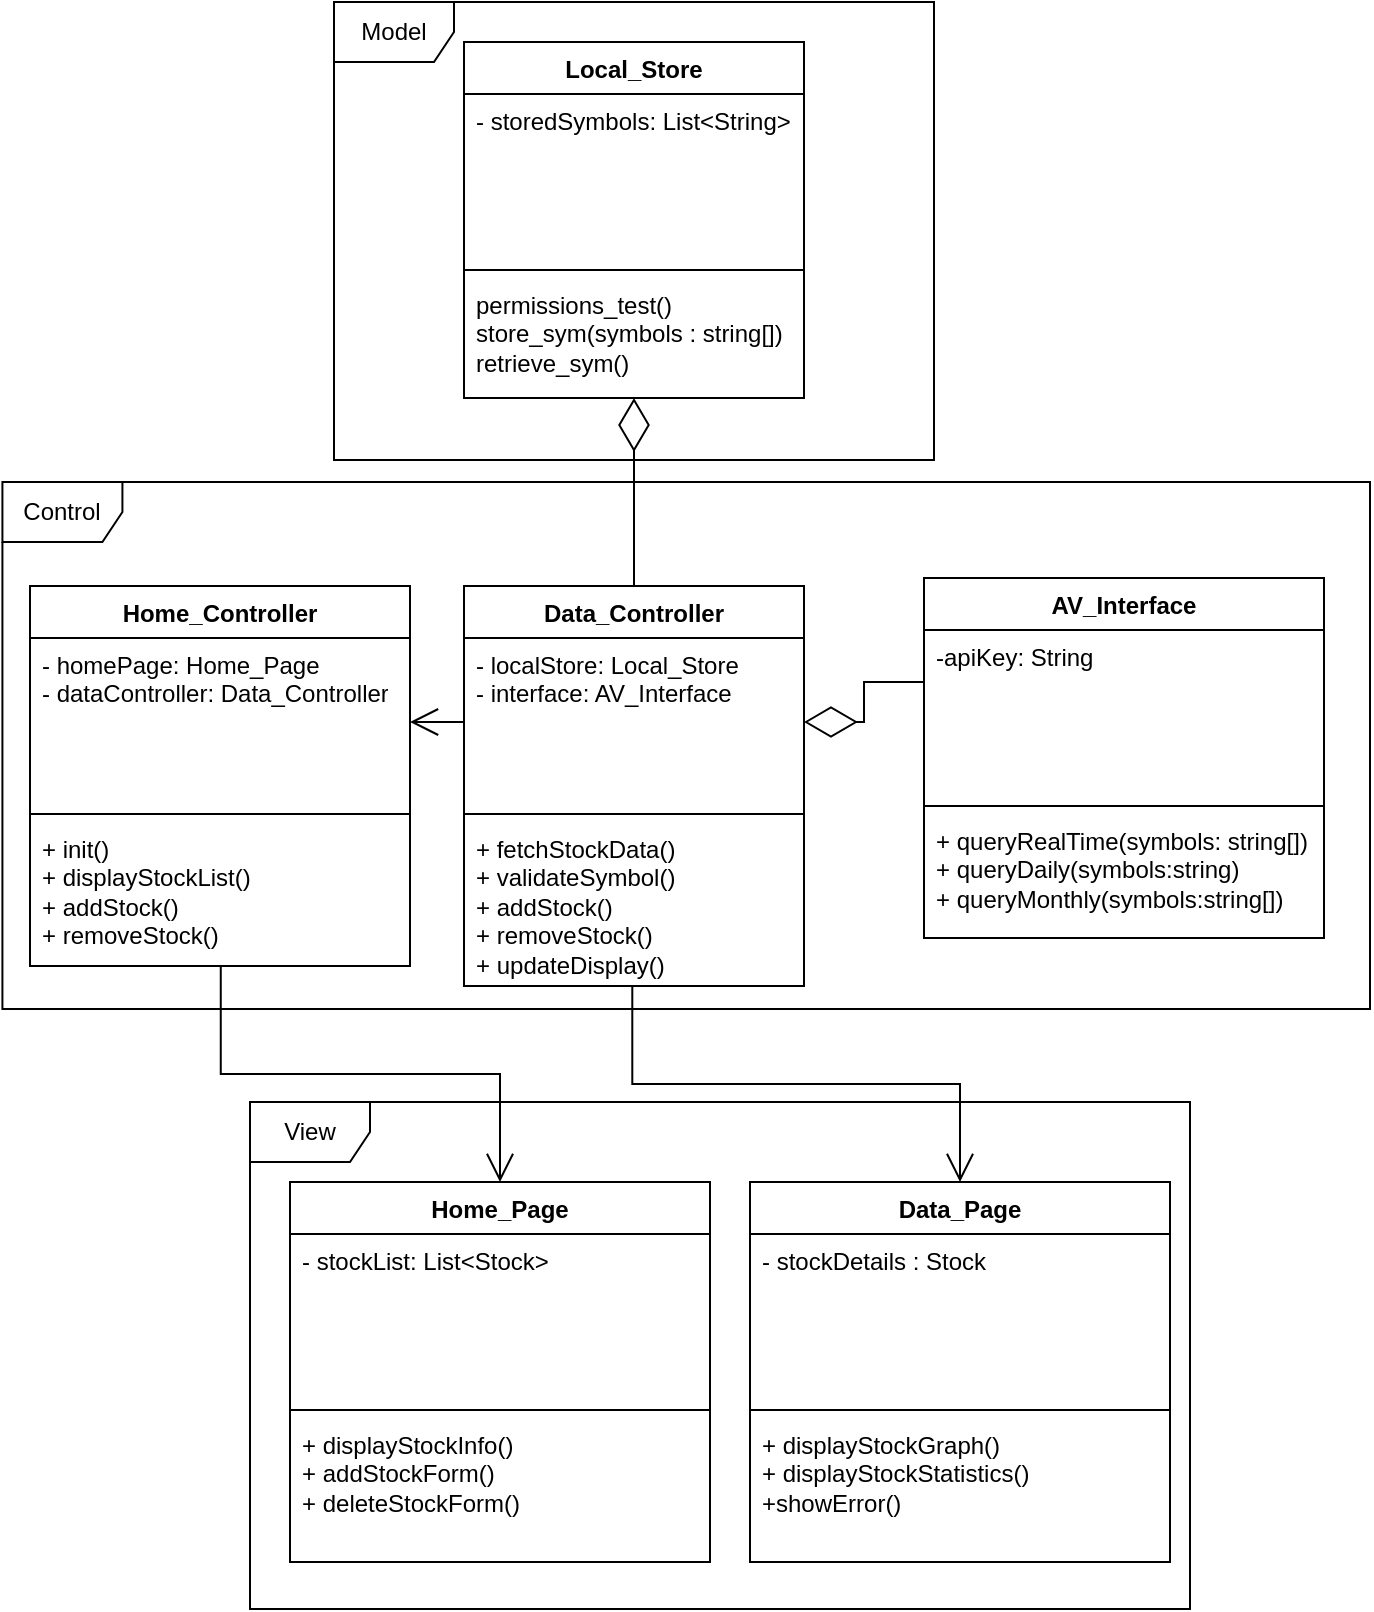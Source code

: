 <mxfile version="24.8.6">
  <diagram name="Page-1" id="gdHff9vPdP-gqgaTmluo">
    <mxGraphModel dx="1628" dy="988" grid="1" gridSize="10" guides="1" tooltips="1" connect="1" arrows="1" fold="1" page="1" pageScale="1" pageWidth="850" pageHeight="1100" math="0" shadow="0">
      <root>
        <mxCell id="0" />
        <mxCell id="1" parent="0" />
        <mxCell id="GlIA1xJzYTSHRqPbz7Dy-1" value="Local_Store" style="swimlane;fontStyle=1;align=center;verticalAlign=top;childLayout=stackLayout;horizontal=1;startSize=26;horizontalStack=0;resizeParent=1;resizeParentMax=0;resizeLast=0;collapsible=1;marginBottom=0;whiteSpace=wrap;html=1;" vertex="1" parent="1">
          <mxGeometry x="227" y="730" width="170" height="178" as="geometry" />
        </mxCell>
        <mxCell id="GlIA1xJzYTSHRqPbz7Dy-2" value="- storedSymbols: List&amp;lt;String&amp;gt;" style="text;strokeColor=none;fillColor=none;align=left;verticalAlign=top;spacingLeft=4;spacingRight=4;overflow=hidden;rotatable=0;points=[[0,0.5],[1,0.5]];portConstraint=eastwest;whiteSpace=wrap;html=1;" vertex="1" parent="GlIA1xJzYTSHRqPbz7Dy-1">
          <mxGeometry y="26" width="170" height="84" as="geometry" />
        </mxCell>
        <mxCell id="GlIA1xJzYTSHRqPbz7Dy-3" value="" style="line;strokeWidth=1;fillColor=none;align=left;verticalAlign=middle;spacingTop=-1;spacingLeft=3;spacingRight=3;rotatable=0;labelPosition=right;points=[];portConstraint=eastwest;strokeColor=inherit;" vertex="1" parent="GlIA1xJzYTSHRqPbz7Dy-1">
          <mxGeometry y="110" width="170" height="8" as="geometry" />
        </mxCell>
        <mxCell id="GlIA1xJzYTSHRqPbz7Dy-4" value="&lt;div&gt;permissions_test()&lt;/div&gt;&lt;div&gt;store_sym(symbols : string[])&lt;/div&gt;&lt;div&gt;retrieve_sym()&lt;br&gt;&lt;/div&gt;" style="text;strokeColor=none;fillColor=none;align=left;verticalAlign=top;spacingLeft=4;spacingRight=4;overflow=hidden;rotatable=0;points=[[0,0.5],[1,0.5]];portConstraint=eastwest;whiteSpace=wrap;html=1;" vertex="1" parent="GlIA1xJzYTSHRqPbz7Dy-1">
          <mxGeometry y="118" width="170" height="60" as="geometry" />
        </mxCell>
        <mxCell id="GlIA1xJzYTSHRqPbz7Dy-9" value="&lt;div&gt;Home_Page&lt;/div&gt;" style="swimlane;fontStyle=1;align=center;verticalAlign=top;childLayout=stackLayout;horizontal=1;startSize=26;horizontalStack=0;resizeParent=1;resizeParentMax=0;resizeLast=0;collapsible=1;marginBottom=0;whiteSpace=wrap;html=1;" vertex="1" parent="1">
          <mxGeometry x="140" y="1300" width="210" height="190" as="geometry" />
        </mxCell>
        <mxCell id="GlIA1xJzYTSHRqPbz7Dy-10" value="- stockList: List&amp;lt;Stock&amp;gt;" style="text;strokeColor=none;fillColor=none;align=left;verticalAlign=top;spacingLeft=4;spacingRight=4;overflow=hidden;rotatable=0;points=[[0,0.5],[1,0.5]];portConstraint=eastwest;whiteSpace=wrap;html=1;" vertex="1" parent="GlIA1xJzYTSHRqPbz7Dy-9">
          <mxGeometry y="26" width="210" height="84" as="geometry" />
        </mxCell>
        <mxCell id="GlIA1xJzYTSHRqPbz7Dy-11" value="" style="line;strokeWidth=1;fillColor=none;align=left;verticalAlign=middle;spacingTop=-1;spacingLeft=3;spacingRight=3;rotatable=0;labelPosition=right;points=[];portConstraint=eastwest;strokeColor=inherit;" vertex="1" parent="GlIA1xJzYTSHRqPbz7Dy-9">
          <mxGeometry y="110" width="210" height="8" as="geometry" />
        </mxCell>
        <mxCell id="GlIA1xJzYTSHRqPbz7Dy-12" value="&lt;div&gt;+ displayStockInfo()&lt;/div&gt;&lt;div&gt;+ addStockForm()&lt;/div&gt;&lt;div&gt;+ deleteStockForm()&lt;br&gt;&lt;/div&gt;" style="text;strokeColor=none;fillColor=none;align=left;verticalAlign=top;spacingLeft=4;spacingRight=4;overflow=hidden;rotatable=0;points=[[0,0.5],[1,0.5]];portConstraint=eastwest;whiteSpace=wrap;html=1;" vertex="1" parent="GlIA1xJzYTSHRqPbz7Dy-9">
          <mxGeometry y="118" width="210" height="72" as="geometry" />
        </mxCell>
        <mxCell id="GlIA1xJzYTSHRqPbz7Dy-13" value="Home_Controller" style="swimlane;fontStyle=1;align=center;verticalAlign=top;childLayout=stackLayout;horizontal=1;startSize=26;horizontalStack=0;resizeParent=1;resizeParentMax=0;resizeLast=0;collapsible=1;marginBottom=0;whiteSpace=wrap;html=1;" vertex="1" parent="1">
          <mxGeometry x="10" y="1002" width="190" height="190" as="geometry" />
        </mxCell>
        <mxCell id="GlIA1xJzYTSHRqPbz7Dy-14" value="&lt;div&gt;- homePage: Home_Page&lt;/div&gt;&lt;div&gt;- dataController: Data_Controller&lt;br&gt;&lt;/div&gt;" style="text;strokeColor=none;fillColor=none;align=left;verticalAlign=top;spacingLeft=4;spacingRight=4;overflow=hidden;rotatable=0;points=[[0,0.5],[1,0.5]];portConstraint=eastwest;whiteSpace=wrap;html=1;" vertex="1" parent="GlIA1xJzYTSHRqPbz7Dy-13">
          <mxGeometry y="26" width="190" height="84" as="geometry" />
        </mxCell>
        <mxCell id="GlIA1xJzYTSHRqPbz7Dy-15" value="" style="line;strokeWidth=1;fillColor=none;align=left;verticalAlign=middle;spacingTop=-1;spacingLeft=3;spacingRight=3;rotatable=0;labelPosition=right;points=[];portConstraint=eastwest;strokeColor=inherit;" vertex="1" parent="GlIA1xJzYTSHRqPbz7Dy-13">
          <mxGeometry y="110" width="190" height="8" as="geometry" />
        </mxCell>
        <mxCell id="GlIA1xJzYTSHRqPbz7Dy-16" value="&lt;div&gt;+ init()&lt;/div&gt;&lt;div&gt;+ displayStockList()&lt;/div&gt;&lt;div&gt;+ addStock()&lt;/div&gt;&lt;div&gt;+ removeStock()&lt;br&gt;&lt;/div&gt;" style="text;strokeColor=none;fillColor=none;align=left;verticalAlign=top;spacingLeft=4;spacingRight=4;overflow=hidden;rotatable=0;points=[[0,0.5],[1,0.5]];portConstraint=eastwest;whiteSpace=wrap;html=1;" vertex="1" parent="GlIA1xJzYTSHRqPbz7Dy-13">
          <mxGeometry y="118" width="190" height="72" as="geometry" />
        </mxCell>
        <mxCell id="GlIA1xJzYTSHRqPbz7Dy-21" value="Data_Controller" style="swimlane;fontStyle=1;align=center;verticalAlign=top;childLayout=stackLayout;horizontal=1;startSize=26;horizontalStack=0;resizeParent=1;resizeParentMax=0;resizeLast=0;collapsible=1;marginBottom=0;whiteSpace=wrap;html=1;" vertex="1" parent="1">
          <mxGeometry x="227" y="1002" width="170" height="200" as="geometry" />
        </mxCell>
        <mxCell id="GlIA1xJzYTSHRqPbz7Dy-22" value="- localStore: Local_Store&lt;div&gt;- interface: AV_Interface&lt;br&gt;&lt;/div&gt;" style="text;strokeColor=none;fillColor=none;align=left;verticalAlign=top;spacingLeft=4;spacingRight=4;overflow=hidden;rotatable=0;points=[[0,0.5],[1,0.5]];portConstraint=eastwest;whiteSpace=wrap;html=1;" vertex="1" parent="GlIA1xJzYTSHRqPbz7Dy-21">
          <mxGeometry y="26" width="170" height="84" as="geometry" />
        </mxCell>
        <mxCell id="GlIA1xJzYTSHRqPbz7Dy-23" value="" style="line;strokeWidth=1;fillColor=none;align=left;verticalAlign=middle;spacingTop=-1;spacingLeft=3;spacingRight=3;rotatable=0;labelPosition=right;points=[];portConstraint=eastwest;strokeColor=inherit;" vertex="1" parent="GlIA1xJzYTSHRqPbz7Dy-21">
          <mxGeometry y="110" width="170" height="8" as="geometry" />
        </mxCell>
        <mxCell id="GlIA1xJzYTSHRqPbz7Dy-24" value="&lt;div&gt;+ fetchStockData()&lt;/div&gt;&lt;div&gt;+ validateSymbol()&lt;/div&gt;&lt;div&gt;+ addStock()&lt;/div&gt;&lt;div&gt;+ removeStock()&lt;/div&gt;&lt;div&gt;+ updateDisplay()&lt;br&gt;&lt;/div&gt;" style="text;strokeColor=none;fillColor=none;align=left;verticalAlign=top;spacingLeft=4;spacingRight=4;overflow=hidden;rotatable=0;points=[[0,0.5],[1,0.5]];portConstraint=eastwest;whiteSpace=wrap;html=1;" vertex="1" parent="GlIA1xJzYTSHRqPbz7Dy-21">
          <mxGeometry y="118" width="170" height="82" as="geometry" />
        </mxCell>
        <mxCell id="GlIA1xJzYTSHRqPbz7Dy-25" value="AV_Interface" style="swimlane;fontStyle=1;align=center;verticalAlign=top;childLayout=stackLayout;horizontal=1;startSize=26;horizontalStack=0;resizeParent=1;resizeParentMax=0;resizeLast=0;collapsible=1;marginBottom=0;whiteSpace=wrap;html=1;" vertex="1" parent="1">
          <mxGeometry x="457" y="998" width="200" height="180" as="geometry" />
        </mxCell>
        <mxCell id="GlIA1xJzYTSHRqPbz7Dy-26" value="&lt;div&gt;-apiKey: String&lt;/div&gt;&lt;div&gt;&lt;br&gt;&lt;/div&gt;" style="text;strokeColor=none;fillColor=none;align=left;verticalAlign=top;spacingLeft=4;spacingRight=4;overflow=hidden;rotatable=0;points=[[0,0.5],[1,0.5]];portConstraint=eastwest;whiteSpace=wrap;html=1;" vertex="1" parent="GlIA1xJzYTSHRqPbz7Dy-25">
          <mxGeometry y="26" width="200" height="84" as="geometry" />
        </mxCell>
        <mxCell id="GlIA1xJzYTSHRqPbz7Dy-27" value="" style="line;strokeWidth=1;fillColor=none;align=left;verticalAlign=middle;spacingTop=-1;spacingLeft=3;spacingRight=3;rotatable=0;labelPosition=right;points=[];portConstraint=eastwest;strokeColor=inherit;" vertex="1" parent="GlIA1xJzYTSHRqPbz7Dy-25">
          <mxGeometry y="110" width="200" height="8" as="geometry" />
        </mxCell>
        <mxCell id="GlIA1xJzYTSHRqPbz7Dy-28" value="+ queryRealTime(symbols: string[])&lt;div&gt;+ queryDaily(symbols:string)&lt;/div&gt;&lt;div&gt;+ queryMonthly(symbols:string[])&lt;br&gt;&lt;/div&gt;" style="text;strokeColor=none;fillColor=none;align=left;verticalAlign=top;spacingLeft=4;spacingRight=4;overflow=hidden;rotatable=0;points=[[0,0.5],[1,0.5]];portConstraint=eastwest;whiteSpace=wrap;html=1;" vertex="1" parent="GlIA1xJzYTSHRqPbz7Dy-25">
          <mxGeometry y="118" width="200" height="62" as="geometry" />
        </mxCell>
        <mxCell id="GlIA1xJzYTSHRqPbz7Dy-36" value="Model" style="shape=umlFrame;whiteSpace=wrap;html=1;pointerEvents=0;" vertex="1" parent="1">
          <mxGeometry x="162" y="710" width="300" height="229" as="geometry" />
        </mxCell>
        <mxCell id="GlIA1xJzYTSHRqPbz7Dy-42" value="Control" style="shape=umlFrame;whiteSpace=wrap;html=1;pointerEvents=0;" vertex="1" parent="1">
          <mxGeometry x="-3.79" y="950" width="683.79" height="263.5" as="geometry" />
        </mxCell>
        <mxCell id="GlIA1xJzYTSHRqPbz7Dy-43" value="" style="endArrow=diamondThin;endFill=0;endSize=24;html=1;rounded=0;exitX=0.5;exitY=0;exitDx=0;exitDy=0;edgeStyle=elbowEdgeStyle;elbow=vertical;" edge="1" parent="1" source="GlIA1xJzYTSHRqPbz7Dy-21" target="GlIA1xJzYTSHRqPbz7Dy-4">
          <mxGeometry width="160" relative="1" as="geometry">
            <mxPoint x="220" y="770" as="sourcePoint" />
            <mxPoint x="380" y="770" as="targetPoint" />
          </mxGeometry>
        </mxCell>
        <mxCell id="GlIA1xJzYTSHRqPbz7Dy-53" value="View" style="shape=umlFrame;whiteSpace=wrap;html=1;pointerEvents=0;" vertex="1" parent="1">
          <mxGeometry x="120" y="1260" width="470" height="253.5" as="geometry" />
        </mxCell>
        <mxCell id="GlIA1xJzYTSHRqPbz7Dy-57" value="" style="endArrow=open;endFill=1;endSize=12;html=1;rounded=0;entryX=0.5;entryY=0;entryDx=0;entryDy=0;exitX=0.502;exitY=0.996;exitDx=0;exitDy=0;edgeStyle=elbowEdgeStyle;exitPerimeter=0;elbow=vertical;" edge="1" parent="1" source="GlIA1xJzYTSHRqPbz7Dy-16" target="GlIA1xJzYTSHRqPbz7Dy-9">
          <mxGeometry width="160" relative="1" as="geometry">
            <mxPoint x="-10" y="1381" as="sourcePoint" />
            <mxPoint x="-140" y="1360" as="targetPoint" />
          </mxGeometry>
        </mxCell>
        <mxCell id="GlIA1xJzYTSHRqPbz7Dy-65" value="" style="endArrow=diamondThin;endFill=0;endSize=24;html=1;rounded=0;edgeStyle=elbowEdgeStyle;entryX=1;entryY=0.5;entryDx=0;entryDy=0;" edge="1" parent="1" target="GlIA1xJzYTSHRqPbz7Dy-22">
          <mxGeometry width="160" relative="1" as="geometry">
            <mxPoint x="457" y="1050" as="sourcePoint" />
            <mxPoint x="567" y="918" as="targetPoint" />
          </mxGeometry>
        </mxCell>
        <mxCell id="GlIA1xJzYTSHRqPbz7Dy-66" value="" style="endArrow=open;endFill=1;endSize=12;html=1;rounded=0;entryX=1;entryY=0.5;entryDx=0;entryDy=0;exitX=0;exitY=0.5;exitDx=0;exitDy=0;edgeStyle=elbowEdgeStyle;" edge="1" parent="1" source="GlIA1xJzYTSHRqPbz7Dy-22" target="GlIA1xJzYTSHRqPbz7Dy-14">
          <mxGeometry width="160" relative="1" as="geometry">
            <mxPoint x="97" y="1202" as="sourcePoint" />
            <mxPoint x="255" y="1310" as="targetPoint" />
          </mxGeometry>
        </mxCell>
        <mxCell id="GlIA1xJzYTSHRqPbz7Dy-68" value="" style="endArrow=open;endFill=1;endSize=12;html=1;rounded=0;exitX=0.495;exitY=1;exitDx=0;exitDy=0;edgeStyle=elbowEdgeStyle;exitPerimeter=0;elbow=vertical;entryX=0.5;entryY=0;entryDx=0;entryDy=0;" edge="1" parent="1" source="GlIA1xJzYTSHRqPbz7Dy-24" target="GlIA1xJzYTSHRqPbz7Dy-69">
          <mxGeometry width="160" relative="1" as="geometry">
            <mxPoint x="105" y="1190" as="sourcePoint" />
            <mxPoint x="485" y="1310" as="targetPoint" />
          </mxGeometry>
        </mxCell>
        <mxCell id="GlIA1xJzYTSHRqPbz7Dy-69" value="Data_Page" style="swimlane;fontStyle=1;align=center;verticalAlign=top;childLayout=stackLayout;horizontal=1;startSize=26;horizontalStack=0;resizeParent=1;resizeParentMax=0;resizeLast=0;collapsible=1;marginBottom=0;whiteSpace=wrap;html=1;" vertex="1" parent="1">
          <mxGeometry x="370" y="1300" width="210" height="190" as="geometry" />
        </mxCell>
        <mxCell id="GlIA1xJzYTSHRqPbz7Dy-70" value="- stockDetails : Stock" style="text;strokeColor=none;fillColor=none;align=left;verticalAlign=top;spacingLeft=4;spacingRight=4;overflow=hidden;rotatable=0;points=[[0,0.5],[1,0.5]];portConstraint=eastwest;whiteSpace=wrap;html=1;" vertex="1" parent="GlIA1xJzYTSHRqPbz7Dy-69">
          <mxGeometry y="26" width="210" height="84" as="geometry" />
        </mxCell>
        <mxCell id="GlIA1xJzYTSHRqPbz7Dy-71" value="" style="line;strokeWidth=1;fillColor=none;align=left;verticalAlign=middle;spacingTop=-1;spacingLeft=3;spacingRight=3;rotatable=0;labelPosition=right;points=[];portConstraint=eastwest;strokeColor=inherit;" vertex="1" parent="GlIA1xJzYTSHRqPbz7Dy-69">
          <mxGeometry y="110" width="210" height="8" as="geometry" />
        </mxCell>
        <mxCell id="GlIA1xJzYTSHRqPbz7Dy-72" value="&lt;div&gt;+ displayStockGraph()&lt;/div&gt;&lt;div&gt;+ displayStockStatistics()&lt;/div&gt;&lt;div&gt;+showError()&lt;br&gt;&lt;/div&gt;" style="text;strokeColor=none;fillColor=none;align=left;verticalAlign=top;spacingLeft=4;spacingRight=4;overflow=hidden;rotatable=0;points=[[0,0.5],[1,0.5]];portConstraint=eastwest;whiteSpace=wrap;html=1;" vertex="1" parent="GlIA1xJzYTSHRqPbz7Dy-69">
          <mxGeometry y="118" width="210" height="72" as="geometry" />
        </mxCell>
      </root>
    </mxGraphModel>
  </diagram>
</mxfile>
